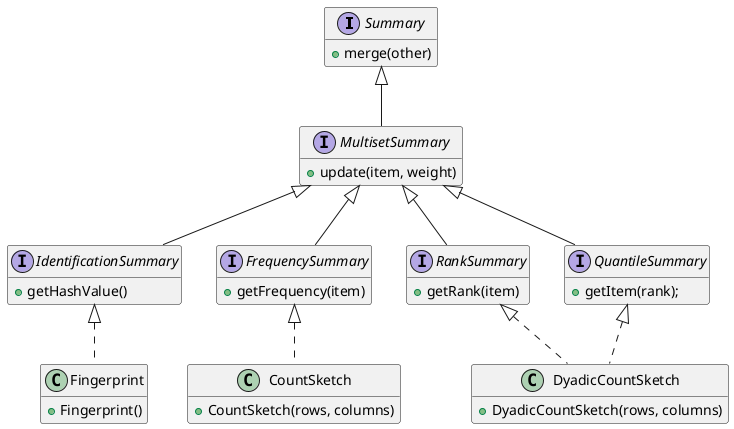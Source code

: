 @startuml
hide empty members

interface Summary {
+ merge(other)
}

interface MultisetSummary extends Summary {
+ update(item, weight)
}

interface IdentificationSummary extends MultisetSummary {
+ getHashValue()
}

interface FrequencySummary extends MultisetSummary {
+ getFrequency(item)
}

interface RankSummary extends MultisetSummary {
+ getRank(item)
}

interface QuantileSummary extends MultisetSummary {
+ getItem(rank);
}

class Fingerprint implements IdentificationSummary {
+ Fingerprint()
}

class CountSketch implements FrequencySummary {
+ CountSketch(rows, columns)
}

class DyadicCountSketch implements RankSummary, QuantileSummary {
+ DyadicCountSketch(rows, columns)
}
@enduml
